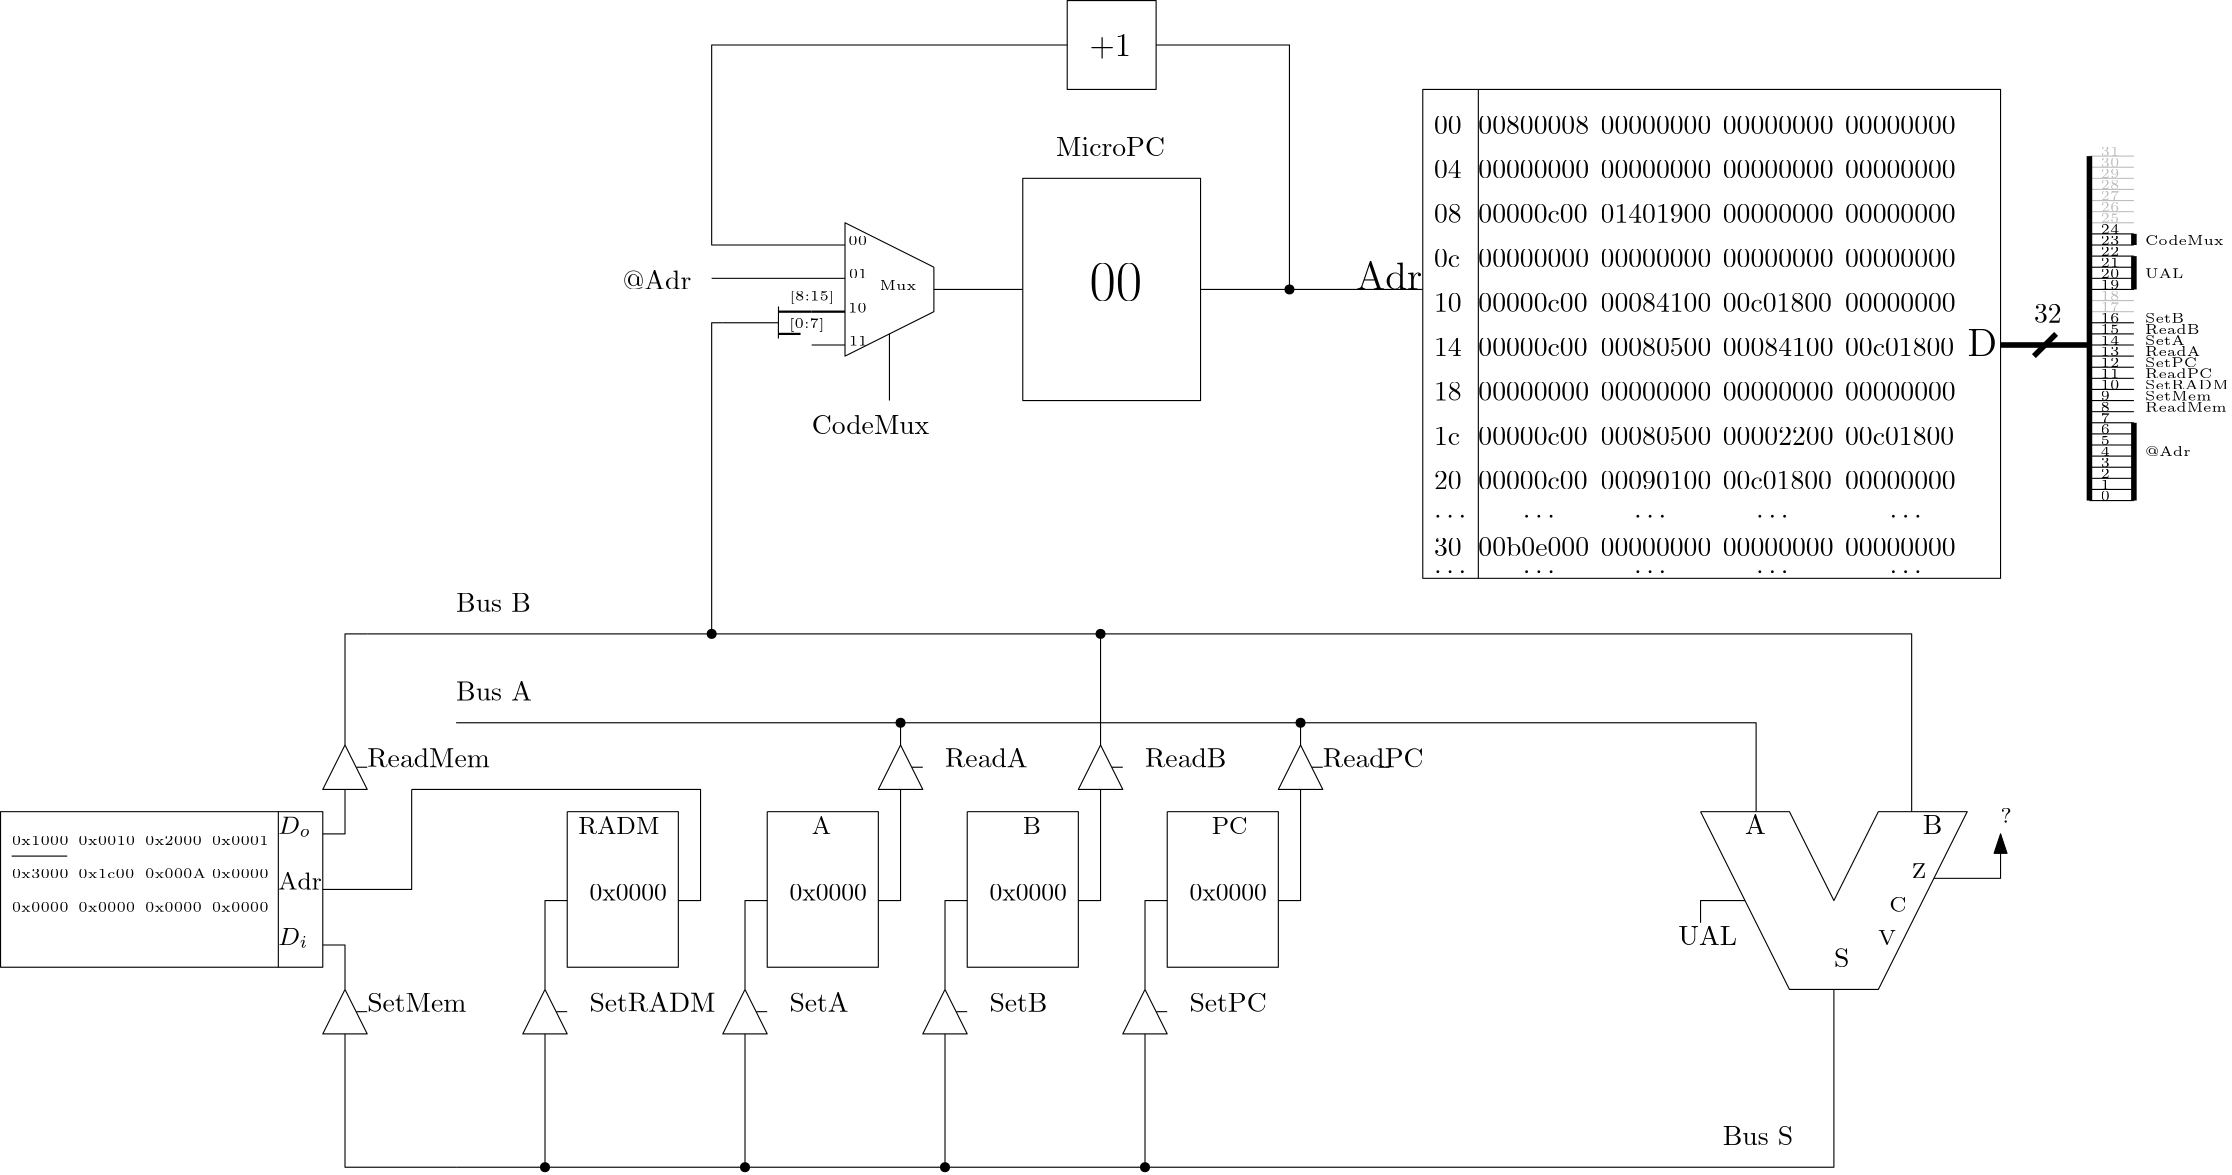 <?xml version="1.0"?>
<!DOCTYPE ipe SYSTEM "ipe.dtd">
<ipe version="70107" creator="Ipe 7.1.8">
<info created="D:20150822125759" modified="D:20150824205725"/>
<ipestyle name="basic">
<symbol name="arrow/arc(spx)">
<path stroke="sym-stroke" fill="sym-stroke" pen="sym-pen">
0 0 m
-1 0.333 l
-1 -0.333 l
h
</path>
</symbol>
<symbol name="arrow/farc(spx)">
<path stroke="sym-stroke" fill="white" pen="sym-pen">
0 0 m
-1 0.333 l
-1 -0.333 l
h
</path>
</symbol>
<symbol name="arrow/ptarc(spx)">
<path stroke="sym-stroke" fill="sym-stroke" pen="sym-pen">
0 0 m
-1 0.333 l
-0.8 0 l
-1 -0.333 l
h
</path>
</symbol>
<symbol name="arrow/fptarc(spx)">
<path stroke="sym-stroke" fill="white" pen="sym-pen">
0 0 m
-1 0.333 l
-0.8 0 l
-1 -0.333 l
h
</path>
</symbol>
<symbol name="mark/circle(sx)" transformations="translations">
<path fill="sym-stroke">
0.6 0 0 0.6 0 0 e
0.4 0 0 0.4 0 0 e
</path>
</symbol>
<symbol name="mark/disk(sx)" transformations="translations">
<path fill="sym-stroke">
0.6 0 0 0.6 0 0 e
</path>
</symbol>
<symbol name="mark/fdisk(sfx)" transformations="translations">
<group>
<path fill="sym-fill">
0.5 0 0 0.5 0 0 e
</path>
<path fill="sym-stroke" fillrule="eofill">
0.6 0 0 0.6 0 0 e
0.4 0 0 0.4 0 0 e
</path>
</group>
</symbol>
<symbol name="mark/box(sx)" transformations="translations">
<path fill="sym-stroke" fillrule="eofill">
-0.6 -0.6 m
0.6 -0.6 l
0.6 0.6 l
-0.6 0.6 l
h
-0.4 -0.4 m
0.4 -0.4 l
0.4 0.4 l
-0.4 0.4 l
h
</path>
</symbol>
<symbol name="mark/square(sx)" transformations="translations">
<path fill="sym-stroke">
-0.6 -0.6 m
0.6 -0.6 l
0.6 0.6 l
-0.6 0.6 l
h
</path>
</symbol>
<symbol name="mark/fsquare(sfx)" transformations="translations">
<group>
<path fill="sym-fill">
-0.5 -0.5 m
0.5 -0.5 l
0.5 0.5 l
-0.5 0.5 l
h
</path>
<path fill="sym-stroke" fillrule="eofill">
-0.6 -0.6 m
0.6 -0.6 l
0.6 0.6 l
-0.6 0.6 l
h
-0.4 -0.4 m
0.4 -0.4 l
0.4 0.4 l
-0.4 0.4 l
h
</path>
</group>
</symbol>
<symbol name="mark/cross(sx)" transformations="translations">
<group>
<path fill="sym-stroke">
-0.43 -0.57 m
0.57 0.43 l
0.43 0.57 l
-0.57 -0.43 l
h
</path>
<path fill="sym-stroke">
-0.43 0.57 m
0.57 -0.43 l
0.43 -0.57 l
-0.57 0.43 l
h
</path>
</group>
</symbol>
<symbol name="arrow/fnormal(spx)">
<path stroke="sym-stroke" fill="white" pen="sym-pen">
0 0 m
-1 0.333 l
-1 -0.333 l
h
</path>
</symbol>
<symbol name="arrow/pointed(spx)">
<path stroke="sym-stroke" fill="sym-stroke" pen="sym-pen">
0 0 m
-1 0.333 l
-0.8 0 l
-1 -0.333 l
h
</path>
</symbol>
<symbol name="arrow/fpointed(spx)">
<path stroke="sym-stroke" fill="white" pen="sym-pen">
0 0 m
-1 0.333 l
-0.8 0 l
-1 -0.333 l
h
</path>
</symbol>
<symbol name="arrow/linear(spx)">
<path stroke="sym-stroke" pen="sym-pen">
-1 0.333 m
0 0 l
-1 -0.333 l
</path>
</symbol>
<symbol name="arrow/fdouble(spx)">
<path stroke="sym-stroke" fill="white" pen="sym-pen">
0 0 m
-1 0.333 l
-1 -0.333 l
h
-1 0 m
-2 0.333 l
-2 -0.333 l
h
</path>
</symbol>
<symbol name="arrow/double(spx)">
<path stroke="sym-stroke" fill="sym-stroke" pen="sym-pen">
0 0 m
-1 0.333 l
-1 -0.333 l
h
-1 0 m
-2 0.333 l
-2 -0.333 l
h
</path>
</symbol>
<pen name="heavier" value="0.8"/>
<pen name="fat" value="1.2"/>
<pen name="ultrafat" value="2"/>
<symbolsize name="large" value="5"/>
<symbolsize name="small" value="2"/>
<symbolsize name="tiny" value="1.1"/>
<arrowsize name="large" value="10"/>
<arrowsize name="small" value="5"/>
<arrowsize name="tiny" value="3"/>
<color name="red" value="1 0 0"/>
<color name="green" value="0 1 0"/>
<color name="blue" value="0 0 1"/>
<color name="yellow" value="1 1 0"/>
<color name="orange" value="1 0.647 0"/>
<color name="gold" value="1 0.843 0"/>
<color name="purple" value="0.627 0.125 0.941"/>
<color name="gray" value="0.745"/>
<color name="brown" value="0.647 0.165 0.165"/>
<color name="navy" value="0 0 0.502"/>
<color name="pink" value="1 0.753 0.796"/>
<color name="seagreen" value="0.18 0.545 0.341"/>
<color name="turquoise" value="0.251 0.878 0.816"/>
<color name="violet" value="0.933 0.51 0.933"/>
<color name="darkblue" value="0 0 0.545"/>
<color name="darkcyan" value="0 0.545 0.545"/>
<color name="darkgray" value="0.663"/>
<color name="darkgreen" value="0 0.392 0"/>
<color name="darkmagenta" value="0.545 0 0.545"/>
<color name="darkorange" value="1 0.549 0"/>
<color name="darkred" value="0.545 0 0"/>
<color name="lightblue" value="0.678 0.847 0.902"/>
<color name="lightcyan" value="0.878 1 1"/>
<color name="lightgray" value="0.827"/>
<color name="lightgreen" value="0.565 0.933 0.565"/>
<color name="lightyellow" value="1 1 0.878"/>
<dashstyle name="dashed" value="[4] 0"/>
<dashstyle name="dotted" value="[1 3] 0"/>
<dashstyle name="dash dotted" value="[4 2 1 2] 0"/>
<dashstyle name="dash dot dotted" value="[4 2 1 2 1 2] 0"/>
<textsize name="large" value="\large"/>
<textsize name="small" value="\small"/>
<textsize name="tiny" value="\tiny"/>
<textsize name="Large" value="\Large"/>
<textsize name="LARGE" value="\LARGE"/>
<textsize name="huge" value="\huge"/>
<textsize name="Huge" value="\Huge"/>
<textsize name="footnote" value="\footnotesize"/>
<textstyle name="center" begin="\begin{center}" end="\end{center}"/>
<textstyle name="itemize" begin="\begin{itemize}" end="\end{itemize}"/>
<textstyle name="item" begin="\begin{itemize}\item{}" end="\end{itemize}"/>
<gridsize name="4 pts" value="4"/>
<gridsize name="8 pts (~3 mm)" value="8"/>
<gridsize name="16 pts (~6 mm)" value="16"/>
<gridsize name="32 pts (~12 mm)" value="32"/>
<gridsize name="10 pts (~3.5 mm)" value="10"/>
<gridsize name="20 pts (~7 mm)" value="20"/>
<gridsize name="14 pts (~5 mm)" value="14"/>
<gridsize name="28 pts (~10 mm)" value="28"/>
<gridsize name="56 pts (~20 mm)" value="56"/>
<anglesize name="90 deg" value="90"/>
<anglesize name="60 deg" value="60"/>
<anglesize name="45 deg" value="45"/>
<anglesize name="30 deg" value="30"/>
<anglesize name="22.5 deg" value="22.5"/>
<tiling name="falling" angle="-60" step="4" width="1"/>
<tiling name="rising" angle="30" step="4" width="1"/>
</ipestyle>
<ipestyle name="bigpaper">
<layout paper="10000 6000" origin="0 0" frame="10000 6000"/>
<titlestyle pos="10 10" size="LARGE" color="title"  valign="baseline"/>
</ipestyle>
<page>
<layer name="alpha"/>
<view layers="alpha" active="alpha"/>
<path layer="alpha" matrix="1 0 0 1 196 0" stroke="black">
416 704 m
448 704 l
464 672 l
480 704 l
512 704 l
480 640 l
448 640 l
416 704 l
</path>
<path matrix="1 0 0 1 84 0" stroke="black">
336 704 m
376 704 l
376 648 l
336 648 l
336 704 l
</path>
<path matrix="1 0 0 1 12 0" stroke="black">
336 704 m
376 704 l
376 648 l
336 648 l
336 704 l
</path>
<path matrix="1 0 0 1 -60 0" stroke="black">
336 704 m
376 704 l
376 648 l
336 648 l
336 704 l
</path>
<path matrix="1 0 0 1 -132 0" stroke="black">
336 704 m
376 704 l
376 648 l
336 648 l
336 704 l
</path>
<path matrix="1 0 0 1 84 0" stroke="black">
312 728 m
304 712 l
320 712 l
312 728 l
</path>
<path matrix="1 0 0 1 84 0" stroke="black">
320 720 m
316.101 719.993 l
</path>
<path matrix="1 0 0 1 156 0" stroke="black">
312 728 m
304 712 l
320 712 l
312 728 l
</path>
<path matrix="1 0 0 1 156 0" stroke="black">
320 720 m
316.101 719.993 l
</path>
<path matrix="1 0 0 1 12 0" stroke="black">
312 728 m
304 712 l
320 712 l
312 728 l
</path>
<path matrix="1 0 0 1 12 0" stroke="black">
320 720 m
316.101 719.993 l
</path>
<path matrix="1 0 0 1 -116 -88" stroke="black">
312 728 m
304 712 l
320 712 l
312 728 l
</path>
<path matrix="1 0 0 1 -116 -88" stroke="black">
320 720 m
316.101 719.993 l
</path>
<path matrix="1 0 0 1 -44 -88" stroke="black">
312 728 m
304 712 l
320 712 l
312 728 l
</path>
<path matrix="1 0 0 1 -44 -88" stroke="black">
320 720 m
316.101 719.993 l
</path>
<path matrix="1 0 0 1 28 -88" stroke="black">
312 728 m
304 712 l
320 712 l
312 728 l
</path>
<path matrix="1 0 0 1 28 -88" stroke="black">
320 720 m
316.101 719.993 l
</path>
<path matrix="1 0 0 1 100 -88" stroke="black">
312 728 m
304 712 l
320 712 l
312 728 l
</path>
<path matrix="1 0 0 1 100 -88" stroke="black">
320 720 m
316.101 719.993 l
</path>
<path stroke="black">
116 704 m
116 648 l
0 648 l
0 704 l
h
</path>
<path matrix="1 0 0 1 84 0" stroke="black">
384 728 m
384 736 l
</path>
<path matrix="1 0 0 1 84 0" stroke="black">
240 728 m
240 736 l
</path>
<path matrix="1 0 0 1 84 0" stroke="black">
312 728 m
312 768 l
</path>
<path stroke="black">
132 768 m
688 768 l
688 704 l
</path>
<path stroke="black">
632 704 m
632 736 l
164 736 l
</path>
<use matrix="1 0 0 1 84 0" name="mark/disk(sx)" pos="240 736" size="normal" stroke="black"/>
<use matrix="1 0 0 1 84 0" name="mark/disk(sx)" pos="384 736" size="normal" stroke="black"/>
<use matrix="1 0 0 1 84 0" name="mark/disk(sx)" pos="312 768" size="normal" stroke="black"/>
<path stroke="black">
660 640 m
660 576 l
164 576 l
</path>
<path matrix="1 0 0 1 84 0" stroke="black">
184 624 m
184 576 l
</path>
<path matrix="1 0 0 1 84 0" stroke="black">
256 624 m
256 576 l
</path>
<path matrix="1 0 0 1 84 0" stroke="black">
328 624 m
328 576 l
</path>
<path matrix="1 0 0 1 84 0" stroke="black">
328 640 m
328 672 l
336 672 l
</path>
<path matrix="1 0 0 1 84 0" stroke="black">
376 672 m
384 672 l
384 712 l
</path>
<path matrix="1 0 0 1 84 0" stroke="black">
304 672 m
312 672 l
312 712 l
</path>
<path matrix="1 0 0 1 84 0" stroke="black">
232 672 m
240 672 l
240 712 l
</path>
<path matrix="1 0 0 1 36 0" stroke="black">
208 672 m
216 672 l
216 712 l
112 712 l
</path>
<path matrix="1 0 0 1 84 0" stroke="black">
112 640 m
112 672 l
120 672 l
</path>
<path matrix="1 0 0 1 84 0" stroke="black">
112 624 m
112 576 l
</path>
<path matrix="1 0 0 1 -188 -88" stroke="black">
312 728 m
304 712 l
320 712 l
312 728 l
</path>
<path matrix="1 0 0 1 -188 -88" stroke="black">
320 720 m
316.101 719.993 l
</path>
<path matrix="1 0 0 1 -188 0" stroke="black">
312 728 m
304 712 l
320 712 l
312 728 l
</path>
<path matrix="1 0 0 1 -188 0" stroke="black">
320 720 m
316.101 719.993 l
</path>
<path matrix="1 0 0 1 52 0" stroke="black">
72 640 m
72 656 l
64 656 l
</path>
<path matrix="1 0 0 1 52 0" stroke="black">
64 696 m
72 696 l
72 712 l
</path>
<path matrix="1 0 0 1 52 0" stroke="black">
72 728 m
72 768 l
80 768 l
</path>
<use matrix="1 0 0 1 84 0" name="mark/disk(sx)" pos="256 576" size="normal" stroke="black"/>
<use matrix="1 0 0 1 84 0" name="mark/disk(sx)" pos="328 576" size="normal" stroke="black"/>
<use matrix="1 0 0 1 84 0" name="mark/disk(sx)" pos="184 576" size="normal" stroke="black"/>
<use matrix="1 0 0 1 84 0" name="mark/disk(sx)" pos="112 576" size="normal" stroke="black"/>
<path matrix="1 0 0 1 36 0" stroke="black">
128 576 m
88 576 l
88 624 l
</path>
<text matrix="1 0 0 1 52 0" transformations="translations" pos="80 632" stroke="black" type="label" width="35.7" height="6.808" depth="0" valign="baseline">SetMem</text>
<text matrix="1 0 0 1 84 0" transformations="translations" pos="128 632" stroke="black" type="label" width="45.385" height="6.808" depth="0" valign="baseline">SetRADM</text>
<text matrix="1 0 0 1 84 0" transformations="translations" pos="200 632" stroke="black" type="label" width="21.309" height="6.808" depth="0" valign="baseline">SetA</text>
<text matrix="1 0 0 1 84 0" transformations="translations" pos="272 632" stroke="black" type="label" width="20.894" height="6.808" depth="0" valign="baseline">SetB</text>
<text matrix="1 0 0 1 84 0" transformations="translations" pos="344 632" stroke="black" type="label" width="27.812" height="6.808" depth="0" valign="baseline">SetPC</text>
<text matrix="1 0 0 1 84 0" transformations="translations" pos="256 720" stroke="black" type="label" width="29.75" height="6.918" depth="0" valign="baseline">ReadA</text>
<text matrix="1 0 0 1 84 0" transformations="translations" pos="328 720" stroke="black" type="label" width="29.334" height="6.918" depth="0" valign="baseline">ReadB</text>
<text matrix="1 0 0 1 84 0" transformations="translations" pos="392 720" stroke="black" type="label" width="36.253" height="6.918" depth="0" valign="baseline">ReadPC</text>
<text matrix="1 0 0 1 196 0" transformations="translations" pos="432 696" stroke="black" type="label" width="7.472" height="6.808" depth="0" valign="baseline">A</text>
<text matrix="1 0 0 1 196 0" transformations="translations" pos="496 696" stroke="black" type="label" width="7.057" height="6.808" depth="0" valign="baseline">B</text>
<text matrix="1 0 0 1 196 0" transformations="translations" pos="464 648" stroke="black" type="label" width="5.535" height="6.808" depth="0" valign="baseline">S</text>
<text matrix="1 0 0 1 76 -16" transformations="translations" pos="528 672" stroke="black" type="label" width="21.171" height="6.808" depth="0" valign="baseline">UAL</text>
<path matrix="1 0 0 1 196 0" stroke="black">
432 672 m
416 672 l
416 664 l
</path>
<text matrix="1 0 0 1 36 0" transformations="translations" pos="64 696" stroke="black" type="label" width="11.758" height="6.133" depth="0.99" valign="baseline" size="small">$D_o$</text>
<text matrix="1 0 0 1 36 0" transformations="translations" pos="64 656" stroke="black" type="label" width="10.761" height="6.133" depth="0.99" valign="baseline" size="small">$D_i$</text>
<text matrix="1 0 0 1 36 -4" transformations="translations" pos="64 680" stroke="black" type="label" width="15.634" height="6.227" depth="0" valign="baseline" size="small">Adr</text>
<path matrix="1 0 0 1 36 0" stroke="black">
112 712 m
112 676 l
80 676 l
</path>
<text matrix="1 0 0 1 52 0" transformations="translations" pos="112 776" stroke="black" type="label" width="26.899" height="6.808" depth="0" valign="baseline">Bus B</text>
<text matrix="1 0 0 1 36 0" transformations="translations" pos="128 744" stroke="black" type="label" width="27.314" height="6.808" depth="0" valign="baseline">Bus A</text>
<text matrix="1 0 0 1 148 0" transformations="translations" pos="472 584" stroke="black" type="label" width="25.377" height="6.808" depth="0" valign="baseline">Bus S</text>
<text matrix="1 0 0 1 32 0" transformations="translations" pos="176 696" stroke="black" type="label" width="29.178" height="6.127" depth="0" valign="baseline" size="small">RADM</text>
<text matrix="1 0 0 1 36 0" transformations="translations" pos="256 696" stroke="black" type="label" width="6.91" height="6.127" depth="0" valign="baseline" size="small">A</text>
<text matrix="1 0 0 1 36 0" transformations="translations" pos="332 696" stroke="black" type="label" width="6.527" height="6.127" depth="0" valign="baseline" size="small">B</text>
<text matrix="1 0 0 1 36 0" transformations="translations" pos="400 696" stroke="black" type="label" width="12.926" height="6.127" depth="0" valign="baseline" size="small">PC</text>
<path matrix="1 0 0 1 36 0" stroke="black">
232 640 m
232 672 l
240 672 l
</path>
<path matrix="1 0 0 1 36 0" stroke="black">
304 640 m
304 672 l
312 672 l
</path>
<text matrix="1 0 0 1 32 -4" transformations="translations" pos="180 676" stroke="black" type="label" width="27.902" height="5.778" depth="0" valign="baseline" size="small">0x0000</text>
<text matrix="1 0 0 1 104 -4" transformations="translations" pos="180 676" stroke="black" type="label" width="27.902" height="5.778" depth="0" valign="baseline" size="small">0x0000</text>
<text matrix="1 0 0 1 176 -4" transformations="translations" pos="180 676" stroke="black" type="label" width="27.902" height="5.778" depth="0" valign="baseline" size="small">0x0000</text>
<text matrix="1 0 0 1 248 -4" transformations="translations" pos="180 676" stroke="black" type="label" width="27.902" height="5.778" depth="0" valign="baseline" size="small">0x0000</text>
<text matrix="1 0 0 1 52 88" transformations="translations" pos="80 632" stroke="black" type="label" width="44.14" height="6.918" depth="0" valign="baseline">ReadMem</text>
<text matrix="1 0 0 1 -16 -4" transformations="translations" pos="20 696" stroke="black" type="label" width="20.514" height="3.21" depth="0" valign="baseline" size="tiny">0x1000</text>
<text matrix="1 0 0 1 56 -4" transformations="translations" pos="20 696" stroke="black" type="label" width="20.514" height="3.21" depth="0" valign="baseline" size="tiny">0x0001</text>
<text matrix="1 0 0 1 32 -16" transformations="translations" pos="20 696" stroke="black" type="label" width="22.008" height="3.386" depth="0" valign="baseline" size="tiny">0x000A</text>
<path matrix="1 0 0 1 4 0" stroke="black">
96 704 m
96 648 l
</path>
<text matrix="1 0 0 1 56 -16" transformations="translations" pos="20 696" stroke="black" type="label" width="20.514" height="3.21" depth="0" valign="baseline" size="tiny">0x0000</text>
<text matrix="1 0 0 1 -16 -28" transformations="translations" pos="20 696" stroke="black" type="label" width="20.514" height="3.21" depth="0" valign="baseline" size="tiny">0x0000</text>
<text matrix="1 0 0 1 8 -28" transformations="translations" pos="20 696" stroke="black" type="label" width="20.514" height="3.21" depth="0" valign="baseline" size="tiny">0x0000</text>
<text matrix="1 0 0 1 32 -28" transformations="translations" pos="20 696" stroke="black" type="label" width="20.514" height="3.21" depth="0" valign="baseline" size="tiny">0x0000</text>
<text matrix="1 0 0 1 56 -28" transformations="translations" pos="20 696" stroke="black" type="label" width="20.514" height="3.21" depth="0" valign="baseline" size="tiny">0x0000</text>
<path stroke="black">
4 688 m
24 688 l
</path>
<path matrix="1 0 0 1 180 0" stroke="black">
320 720 m
316.101 719.993 l
</path>
<text matrix="1 0 0 1 32 -4" transformations="translations" pos="20 696" stroke="black" type="label" width="20.514" height="3.21" depth="0" valign="baseline" size="tiny">0x2000</text>
<text matrix="1 0 0 1 8 -4" transformations="translations" pos="20 696" stroke="black" type="label" width="20.514" height="3.21" depth="0" valign="baseline" size="tiny">0x0010</text>
<text matrix="1 0 0 1 8 -16" transformations="translations" pos="20 696" stroke="black" type="label" width="20.168" height="3.21" depth="0" valign="baseline" size="tiny">0x1c00</text>
<text matrix="1 0 0 1 -16 -16" transformations="translations" pos="20 696" stroke="black" type="label" width="20.514" height="3.21" depth="0" valign="baseline" size="tiny">0x3000</text>
<path matrix="1 0 0 1 176 292" stroke="black">
192 640 m
192 560 l
256 560 l
256 640 l
h
</path>
<text matrix="1 0 0 1 188 284" transformations="translations" pos="192 656" stroke="black" type="label" width="39.186" height="6.808" depth="0" valign="baseline">MicroPC</text>
<path matrix="1 0 0 1 176 292" stroke="black">
256 600 m
336 600 l
</path>
<path matrix="1 0 0 1 176 292" stroke="black">
288 600 m
288 688 l
240 688 l
</path>
<path matrix="1 0 0 1 192 292" stroke="black">
192 704 m
192 672 l
224 672 l
224 704 l
h
</path>
<text matrix="1 0 0 1 196 288" transformations="translations" pos="196 688" stroke="black" type="label" width="14.958" height="7.708" depth="0.91" valign="baseline" size="large">+1</text>
<path matrix="1 0 0 1 176 292" stroke="black">
208 688 m
80 688 l
80 616 l
128 616 l
</path>
<path matrix="1 0 0 1 176 292" stroke="black">
192 600 m
160 600 l
</path>
<path matrix="1 0 0 1 208 240" stroke="black" pen="heavier">
96 644 m
84 644 l
</path>
<path matrix="1 0 0 1 176 292" stroke="black">
160 608 m
160 592 l
128 576 l
128 624 l
160 608 l
</path>
<text matrix="1 0 0 1 180.455 295.818" transformations="translations" pos="136 596" stroke="black" type="label" width="13.221" height="3.386" depth="0" valign="baseline" size="tiny">Mux</text>
<path matrix="1 0 0 1 176 292" stroke="black">
144 584 m
144 560 l
</path>
<text matrix="1 0 0 1 160 292" transformations="translations" pos="132 548" stroke="black" type="label" width="42.341" height="6.918" depth="0" valign="baseline">CodeMux</text>
<text matrix="1 0 0 1 184 292" transformations="translations" pos="208 596" stroke="black" type="label" width="18.952" height="13.319" depth="0" valign="baseline" size="huge">00</text>
<path matrix="1 0 0 1 176 292" stroke="black">
336 672 m
336 496 l
544 496 l
544 672 l
h
</path>
<text matrix="1 0 0 1 180 296" transformations="translations" pos="352 652" stroke="black" type="label" width="39.851" height="6.42" depth="0" valign="baseline">00800008</text>
<text matrix="1 0 0 1 224 296" transformations="translations" pos="352 652" stroke="black" type="label" width="39.851" height="6.42" depth="0" valign="baseline">00000000</text>
<text matrix="1 0 0 1 268 296" transformations="translations" pos="352 652" stroke="black" type="label" width="39.851" height="6.42" depth="0" valign="baseline">00000000</text>
<text matrix="1 0 0 1 312 296" transformations="translations" pos="352 652" stroke="black" type="label" width="39.851" height="6.42" depth="0" valign="baseline">00000000</text>
<path matrix="1 0 0 1 156 292" stroke="black">
376 672 m
376 496 l
</path>
<text matrix="1 0 0 1 168 284" transformations="translations" pos="320 608" stroke="black" type="label" width="23.797" height="9.963" depth="0" valign="baseline" size="Large">Adr</text>
<text matrix="1 0 0 1 176 292" transformations="translations" pos="532 576" stroke="black" type="label" width="10.728" height="9.803" depth="0" valign="baseline" size="Large">D</text>
<text matrix="1 0 0 1 308 352" transformations="translations" pos="208 596" stroke="black" type="label" width="9.963" height="6.42" depth="0" valign="baseline">00</text>
<text matrix="1 0 0 1 308 336" transformations="translations" pos="208 596" stroke="black" type="label" width="9.963" height="6.42" depth="0" valign="baseline">04</text>
<text matrix="1 0 0 1 308 320" transformations="translations" pos="208 596" stroke="black" type="label" width="9.963" height="6.42" depth="0" valign="baseline">08</text>
<text matrix="1 0 0 1 308 304" transformations="translations" pos="208 596" stroke="black" type="label" width="9.409" height="6.42" depth="0" valign="baseline">0c</text>
<text matrix="1 0 0 1 308 288" transformations="translations" pos="208 596" stroke="black" type="label" width="9.963" height="6.42" depth="0" valign="baseline">10</text>
<text matrix="1 0 0 1 308 272" transformations="translations" pos="208 596" stroke="black" type="label" width="9.963" height="6.42" depth="0" valign="baseline">14</text>
<text matrix="1 0 0 1 308 256" transformations="translations" pos="208 596" stroke="black" type="label" width="9.963" height="6.42" depth="0" valign="baseline">18</text>
<text matrix="1 0 0 1 308 240" transformations="translations" pos="208 596" stroke="black" type="label" width="9.409" height="6.42" depth="0" valign="baseline">1c</text>
<text matrix="1 0 0 1 308 224" transformations="translations" pos="208 596" stroke="black" type="label" width="9.963" height="6.42" depth="0" valign="baseline">20</text>
<text matrix="1 0 0 1 180 280" transformations="translations" pos="352 652" stroke="black" type="label" width="39.851" height="6.42" depth="0" valign="baseline">00000000</text>
<text matrix="1 0 0 1 224 280" transformations="translations" pos="352 652" stroke="black" type="label" width="39.851" height="6.42" depth="0" valign="baseline">00000000</text>
<text matrix="1 0 0 1 268 280" transformations="translations" pos="352 652" stroke="black" type="label" width="39.851" height="6.42" depth="0" valign="baseline">00000000</text>
<text matrix="1 0 0 1 312 280" transformations="translations" pos="352 652" stroke="black" type="label" width="39.851" height="6.42" depth="0" valign="baseline">00000000</text>
<text matrix="1 0 0 1 180 264" transformations="translations" pos="352 652" stroke="black" type="label" width="39.297" height="6.42" depth="0" valign="baseline">00000c00</text>
<text matrix="1 0 0 1 224 264" transformations="translations" pos="352 652" stroke="black" type="label" width="39.851" height="6.42" depth="0" valign="baseline">01401900</text>
<text matrix="1 0 0 1 268 264" transformations="translations" pos="352 652" stroke="black" type="label" width="39.851" height="6.42" depth="0" valign="baseline">00000000</text>
<text matrix="1 0 0 1 312 264" transformations="translations" pos="352 652" stroke="black" type="label" width="39.851" height="6.42" depth="0" valign="baseline">00000000</text>
<text matrix="1 0 0 1 180 248" transformations="translations" pos="352 652" stroke="black" type="label" width="39.851" height="6.42" depth="0" valign="baseline">00000000</text>
<text matrix="1 0 0 1 224 248" transformations="translations" pos="352 652" stroke="black" type="label" width="39.851" height="6.42" depth="0" valign="baseline">00000000</text>
<text matrix="1 0 0 1 268 248" transformations="translations" pos="352 652" stroke="black" type="label" width="39.851" height="6.42" depth="0" valign="baseline">00000000</text>
<text matrix="1 0 0 1 312 248" transformations="translations" pos="352 652" stroke="black" type="label" width="39.851" height="6.42" depth="0" valign="baseline">00000000</text>
<text matrix="1 0 0 1 180 232" transformations="translations" pos="352 652" stroke="black" type="label" width="39.297" height="6.42" depth="0" valign="baseline">00000c00</text>
<text matrix="1 0 0 1 224 232" transformations="translations" pos="352 652" stroke="black" type="label" width="39.851" height="6.42" depth="0" valign="baseline">00084100</text>
<text matrix="1 0 0 1 268 232" transformations="translations" pos="352 652" stroke="black" type="label" width="39.297" height="6.42" depth="0" valign="baseline">00c01800</text>
<text matrix="1 0 0 1 312 232" transformations="translations" pos="352 652" stroke="black" type="label" width="39.851" height="6.42" depth="0" valign="baseline">00000000</text>
<text matrix="1 0 0 1 180 216" transformations="translations" pos="352 652" stroke="black" type="label" width="39.297" height="6.42" depth="0" valign="baseline">00000c00</text>
<text matrix="1 0 0 1 224 216" transformations="translations" pos="352 652" stroke="black" type="label" width="39.851" height="6.42" depth="0" valign="baseline">00080500</text>
<text matrix="1 0 0 1 268 216" transformations="translations" pos="352 652" stroke="black" type="label" width="39.851" height="6.42" depth="0" valign="baseline">00084100</text>
<text matrix="1 0 0 1 312 216" transformations="translations" pos="352 652" stroke="black" type="label" width="39.297" height="6.42" depth="0" valign="baseline">00c01800</text>
<text matrix="1 0 0 1 180 200" transformations="translations" pos="352 652" stroke="black" type="label" width="39.851" height="6.42" depth="0" valign="baseline">00000000</text>
<text matrix="1 0 0 1 224 200" transformations="translations" pos="352 652" stroke="black" type="label" width="39.851" height="6.42" depth="0" valign="baseline">00000000</text>
<text matrix="1 0 0 1 268 200" transformations="translations" pos="352 652" stroke="black" type="label" width="39.851" height="6.42" depth="0" valign="baseline">00000000</text>
<text matrix="1 0 0 1 312 200" transformations="translations" pos="352 652" stroke="black" type="label" width="39.851" height="6.42" depth="0" valign="baseline">00000000</text>
<text matrix="1 0 0 1 268 184" transformations="translations" pos="352 652" stroke="black" type="label" width="39.851" height="6.42" depth="0" valign="baseline">00002200</text>
<text matrix="1 0 0 1 312 168" transformations="translations" pos="352 652" stroke="black" type="label" width="39.851" height="6.42" depth="0" valign="baseline">00000000</text>
<text matrix="1 0 0 1 176 292" transformations="translations" pos="340 516" stroke="black" type="label" width="11.623" height="4.428" depth="0" valign="baseline">$\cdots$</text>
<text matrix="1 0 0 1 208 292" transformations="translations" pos="340 516" stroke="black" type="label" width="11.623" height="4.428" depth="0" valign="baseline">$\cdots$</text>
<text matrix="1 0 0 1 248 292" transformations="translations" pos="340 516" stroke="black" type="label" width="11.623" height="4.428" depth="0" valign="baseline">$\cdots$</text>
<text matrix="1 0 0 1 292 292" transformations="translations" pos="340 516" stroke="black" type="label" width="11.623" height="4.428" depth="0" valign="baseline">$\cdots$</text>
<text matrix="1 0 0 1 340 292" transformations="translations" pos="340 516" stroke="black" type="label" width="11.623" height="4.428" depth="0" valign="baseline">$\cdots$</text>
<use matrix="1 0 0 1 176 292" name="mark/disk(sx)" pos="288 600" size="normal" stroke="black"/>
<path matrix="1 0 0 1 240 224" stroke="gray">
512 716 m
528 716 l
</path>
<path matrix="1 0 0 1 240 220" stroke="gray">
512 716 m
528 716 l
</path>
<path matrix="1 0 0 1 240 216" stroke="gray">
512 716 m
528 716 l
</path>
<path matrix="1 0 0 1 240 212" stroke="gray">
512 716 m
528 716 l
</path>
<path matrix="1 0 0 1 240 208" stroke="gray">
512 716 m
528 716 l
</path>
<path matrix="1 0 0 1 240 204" stroke="gray">
512 716 m
528 716 l
</path>
<path matrix="1 0 0 1 240 200" stroke="gray">
512 716 m
528 716 l
</path>
<path matrix="1 0 0 1 240 196" stroke="black">
512 716 m
528 716 l
</path>
<path matrix="1 0 0 1 240 192" stroke="black">
512 716 m
528 716 l
</path>
<path matrix="1 0 0 1 240 188" stroke="black">
512 716 m
528 716 l
</path>
<path matrix="1 0 0 1 240 184" stroke="black">
512 716 m
528 716 l
</path>
<path matrix="1 0 0 1 240 180" stroke="black">
512 716 m
528 716 l
</path>
<path matrix="1 0 0 1 240 176" stroke="black">
512 716 m
528 716 l
</path>
<path matrix="1 0 0 1 240 172" stroke="gray">
512 716 m
528 716 l
</path>
<path matrix="1 0 0 1 240 168" stroke="gray">
512 716 m
528 716 l
</path>
<path matrix="1 0 0 1 240 164" stroke="black">
512 716 m
528 716 l
</path>
<path matrix="1 0 0 1 240 160" stroke="black">
512 716 m
528 716 l
</path>
<path matrix="1 0 0 1 240 156" stroke="black">
512 716 m
528 716 l
</path>
<path matrix="1 0 0 1 240 152" stroke="black">
512 716 m
528 716 l
</path>
<path matrix="1 0 0 1 240 148" stroke="black">
512 716 m
528 716 l
</path>
<path matrix="1 0 0 1 240 144" stroke="black">
512 716 m
528 716 l
</path>
<path matrix="1 0 0 1 240 140" stroke="black">
512 716 m
528 716 l
</path>
<path matrix="1 0 0 1 240 136" stroke="black">
512 716 m
528 716 l
</path>
<path matrix="1 0 0 1 240 132" stroke="black">
512 716 m
528 716 l
</path>
<path matrix="1 0 0 1 240 128" stroke="black">
512 716 m
528 716 l
</path>
<path matrix="1 0 0 1 240 124" stroke="black">
512 716 m
528 716 l
</path>
<path matrix="1 0 0 1 240 120" stroke="black">
512 716 m
528 716 l
</path>
<path matrix="1 0 0 1 240 116" stroke="black">
512 716 m
528 716 l
</path>
<path matrix="1 0 0 1 240 112" stroke="black">
512 716 m
528 716 l
</path>
<path matrix="1 0 0 1 240 108" stroke="black">
512 716 m
528 716 l
</path>
<path matrix="1 0 0 1 240 104" stroke="black">
512 716 m
528 716 l
</path>
<path matrix="1 0 0 1 240 100" stroke="black">
512 716 m
528 716 l
</path>
<path matrix="1 0 0 1 240 240" stroke="black" pen="ultrafat">
480 632 m
512 632 l
</path>
<path matrix="1 0 0 1 240 240" stroke="black" pen="ultrafat">
512 700 m
512 576 l
</path>
<path matrix="1 0 0 1 240 240" stroke="black" pen="ultrafat">
500 636 m
492 628 l
</path>
<text matrix="1 0 0 1 240 240" transformations="translations" pos="492 640" stroke="black" type="label" width="9.963" height="6.42" depth="0" valign="baseline">$32$</text>
<text matrix="1 0 0 1 240 240" transformations="translations" pos="516 576" stroke="black" type="label" width="3.39" height="3.21" depth="0" valign="baseline" size="tiny">0</text>
<text matrix="1 0 0 1 240 244" transformations="translations" pos="516 576" stroke="black" type="label" width="3.39" height="3.21" depth="0" valign="baseline" size="tiny">1</text>
<text matrix="1 0 0 1 240 248" transformations="translations" pos="516 576" stroke="black" type="label" width="3.39" height="3.21" depth="0" valign="baseline" size="tiny">2</text>
<text matrix="1 0 0 1 240 252" transformations="translations" pos="516 576" stroke="black" type="label" width="3.39" height="3.21" depth="0" valign="baseline" size="tiny">3</text>
<text matrix="1 0 0 1 240 256" transformations="translations" pos="516 576" stroke="black" type="label" width="3.39" height="3.21" depth="0" valign="baseline" size="tiny">4</text>
<text matrix="1 0 0 1 240 260" transformations="translations" pos="516 576" stroke="black" type="label" width="3.39" height="3.21" depth="0" valign="baseline" size="tiny">5</text>
<text matrix="1 0 0 1 240 264" transformations="translations" pos="516 576" stroke="black" type="label" width="3.39" height="3.21" depth="0" valign="baseline" size="tiny">6</text>
<text matrix="1 0 0 1 240 268" transformations="translations" pos="516 576" stroke="black" type="label" width="3.39" height="3.21" depth="0" valign="baseline" size="tiny">7</text>
<text matrix="1 0 0 1 240 272" transformations="translations" pos="516 576" stroke="black" type="label" width="3.39" height="3.21" depth="0" valign="baseline" size="tiny">8</text>
<text matrix="1 0 0 1 240 276" transformations="translations" pos="516 576" stroke="black" type="label" width="3.39" height="3.21" depth="0" valign="baseline" size="tiny">9</text>
<text matrix="1 0 0 1 240 280" transformations="translations" pos="516 576" stroke="black" type="label" width="6.78" height="3.21" depth="0" valign="baseline" size="tiny">10</text>
<text matrix="1 0 0 1 240 284" transformations="translations" pos="516 576" stroke="black" type="label" width="6.78" height="3.21" depth="0" valign="baseline" size="tiny">11</text>
<text matrix="1 0 0 1 240 288" transformations="translations" pos="516 576" stroke="black" type="label" width="6.78" height="3.21" depth="0" valign="baseline" size="tiny">12</text>
<text matrix="1 0 0 1 240 292" transformations="translations" pos="516 576" stroke="black" type="label" width="6.78" height="3.21" depth="0" valign="baseline" size="tiny">13</text>
<text matrix="1 0 0 1 240 296" transformations="translations" pos="516 576" stroke="black" type="label" width="6.78" height="3.21" depth="0" valign="baseline" size="tiny">14</text>
<text matrix="1 0 0 1 240 300" transformations="translations" pos="516 576" stroke="black" type="label" width="6.78" height="3.21" depth="0" valign="baseline" size="tiny">15</text>
<text matrix="1 0 0 1 240 304" transformations="translations" pos="516 576" stroke="black" type="label" width="6.78" height="3.21" depth="0" valign="baseline" size="tiny">16</text>
<text matrix="1 0 0 1 240 308" transformations="translations" pos="516 576" stroke="gray" type="label" width="6.78" height="3.21" depth="0" valign="baseline" size="tiny">17</text>
<text matrix="1 0 0 1 240 312" transformations="translations" pos="516 576" stroke="gray" type="label" width="6.78" height="3.21" depth="0" valign="baseline" size="tiny">18</text>
<text matrix="1 0 0 1 240 316" transformations="translations" pos="516 576" stroke="black" type="label" width="6.78" height="3.21" depth="0" valign="baseline" size="tiny">19</text>
<text matrix="1 0 0 1 240 320" transformations="translations" pos="516 576" stroke="black" type="label" width="6.78" height="3.21" depth="0" valign="baseline" size="tiny">20</text>
<text matrix="1 0 0 1 240 324" transformations="translations" pos="516 576" stroke="black" type="label" width="6.78" height="3.21" depth="0" valign="baseline" size="tiny">21</text>
<text matrix="1 0 0 1 240 328" transformations="translations" pos="516 576" stroke="black" type="label" width="6.78" height="3.21" depth="0" valign="baseline" size="tiny">22</text>
<text matrix="1 0 0 1 240 332" transformations="translations" pos="516 576" stroke="black" type="label" width="6.78" height="3.21" depth="0" valign="baseline" size="tiny">23</text>
<text matrix="1 0 0 1 240 336" transformations="translations" pos="516 576" stroke="black" type="label" width="6.78" height="3.21" depth="0" valign="baseline" size="tiny">24</text>
<text matrix="1 0 0 1 240 340" transformations="translations" pos="516 576" stroke="gray" type="label" width="6.78" height="3.21" depth="0" valign="baseline" size="tiny">25</text>
<text matrix="1 0 0 1 240 344" transformations="translations" pos="516 576" stroke="gray" type="label" width="6.78" height="3.21" depth="0" valign="baseline" size="tiny">26</text>
<text matrix="1 0 0 1 240 348" transformations="translations" pos="516 576" stroke="gray" type="label" width="6.78" height="3.21" depth="0" valign="baseline" size="tiny">27</text>
<text matrix="1 0 0 1 240 352" transformations="translations" pos="516 576" stroke="gray" type="label" width="6.78" height="3.21" depth="0" valign="baseline" size="tiny">28</text>
<text matrix="1 0 0 1 240 356" transformations="translations" pos="516 576" stroke="gray" type="label" width="6.78" height="3.21" depth="0" valign="baseline" size="tiny">29</text>
<text matrix="1 0 0 1 240 360" transformations="translations" pos="516 576" stroke="gray" type="label" width="6.78" height="3.21" depth="0" valign="baseline" size="tiny">30</text>
<text matrix="1 0 0 1 240 364" transformations="translations" pos="516 576" stroke="gray" type="label" width="6.78" height="3.21" depth="0" valign="baseline" size="tiny">31</text>
<text matrix="1 0 0 1 240 240" transformations="translations" pos="532 608" stroke="black" type="label" width="29.432" height="3.459" depth="0" valign="baseline" size="tiny">ReadMem</text>
<text matrix="1 0 0 1 240 240" transformations="translations" pos="532 612" stroke="black" type="label" width="23.911" height="3.386" depth="0" valign="baseline" size="tiny">SetMem</text>
<text matrix="1 0 0 1 240 244" transformations="translations" pos="532 612" stroke="black" type="label" width="30.117" height="3.386" depth="0" valign="baseline" size="tiny">SetRADM</text>
<text matrix="1 0 0 1 240 248" transformations="translations" pos="532 612" stroke="black" type="label" width="24.257" height="3.459" depth="0" valign="baseline" size="tiny">ReadPC</text>
<text matrix="1 0 0 1 240 252" transformations="translations" pos="532 612" stroke="black" type="label" width="18.736" height="3.386" depth="0" valign="baseline" size="tiny">SetPC</text>
<text matrix="1 0 0 1 240 256" transformations="translations" pos="532 612" stroke="black" type="label" width="19.884" height="3.459" depth="0" valign="baseline" size="tiny">ReadA</text>
<text matrix="1 0 0 1 240 260" transformations="translations" pos="532 612" stroke="black" type="label" width="14.363" height="3.386" depth="0" valign="baseline" size="tiny">SetA</text>
<text matrix="1 0 0 1 240 264" transformations="translations" pos="532 612" stroke="black" type="label" width="19.656" height="3.459" depth="0" valign="baseline" size="tiny">ReadB</text>
<text matrix="1 0 0 1 240 268" transformations="translations" pos="532 612" stroke="black" type="label" width="14.135" height="3.386" depth="0" valign="baseline" size="tiny">SetB</text>
<text matrix="1 0 0 1 240 284" transformations="translations" pos="532 612" stroke="black" type="label" width="13.906" height="3.386" depth="0" valign="baseline" size="tiny">UAL</text>
<text matrix="1 0 0 1 240 296" transformations="translations" pos="532 612" stroke="black" type="label" width="28.339" height="3.459" depth="0" valign="baseline" size="tiny">CodeMux</text>
<path matrix="1 0 0 1 240 240" stroke="black" pen="ultrafat">
528 672 m
528 668 l
</path>
<path matrix="1 0 0 1 240 236" stroke="black" pen="ultrafat">
528 668 m
528 656 l
</path>
<path matrix="1 0 0 1 240 240" stroke="black" pen="ultrafat">
528 604 m
528 576 l
</path>
<text matrix="1 0 0 1 240 224" transformations="translations" pos="532 608" stroke="black" type="label" width="16.439" height="3.459" depth="0" valign="baseline" size="tiny">@Adr</text>
<path matrix="1 0 0 1 176 312" stroke="black">
128 584 m
80 584 l
</path>
<text matrix="1 0 0 1 144 296" transformations="translations" pos="80 596" stroke="black" type="label" width="24.658" height="6.918" depth="0" valign="baseline">@Adr</text>
<path matrix="1 0 0 1 240 240" stroke="black">
64 632 m
52 632 l
</path>
<path matrix="1 0 0 1 208 240" stroke="black">
72.0587 645.875 m
72.011 634.32 l
</path>
<path matrix="1 0 0 1 208 240" stroke="black" pen="heavier">
72 636 m
80 636 l
</path>
<path matrix="1 0 0 1 208 240" stroke="black" pen="heavier">
84 644 m
72 644 l
</path>
<path matrix="1 0 0 1 208 240" stroke="black">
72 640 m
52 640 l
</path>
<text matrix="1 0 0 1 208 240" transformations="translations" pos="76 648" stroke="black" type="label" width="16.19" height="3.741" depth="1.24" valign="baseline" size="tiny">[8:15]</text>
<text matrix="1 0 0 1 207.839 230.075" transformations="translations" pos="76 648" stroke="black" type="label" width="12.799" height="3.741" depth="1.24" valign="baseline" size="tiny">[0:7]</text>
<text matrix="1 0 0 1 208 240" transformations="translations" pos="97.1755 667.946" stroke="black" type="label" width="6.78" height="3.21" depth="0" valign="baseline" size="tiny">00</text>
<text matrix="1 0 0 1 208.136 227.999" transformations="translations" pos="97.1755 667.946" stroke="black" type="label" width="6.78" height="3.21" depth="0" valign="baseline" size="tiny">01</text>
<text matrix="1 0 0 1 207.864 215.726" transformations="translations" pos="97.1755 667.946" stroke="black" type="label" width="6.78" height="3.21" depth="0" valign="baseline" size="tiny">10</text>
<text matrix="1 0 0 1 208.136 203.862" transformations="translations" pos="97.1755 667.946" stroke="black" type="label" width="6.78" height="3.21" depth="0" valign="baseline" size="tiny">11</text>
<path stroke="black">
260 880 m
256 880 l
256 768 l
</path>
<use name="mark/disk(sx)" pos="256 768" size="normal" stroke="black"/>
<text matrix="1 0 0 1 4 0" transformations="translations" pos="684 680" stroke="black" type="label" width="5.175" height="5.446" depth="0" valign="baseline" size="footnote">Z</text>
<text transformations="translations" pos="680 668" stroke="black" type="label" width="6.116" height="5.446" depth="0" valign="baseline" size="footnote">C</text>
<text matrix="1 0 0 1 0 -4" transformations="translations" pos="676 660" stroke="black" type="label" width="6.343" height="5.446" depth="0" valign="baseline" size="footnote">V</text>
<path stroke="black" arrow="normal/normal">
696 680 m
720 680 l
720 696 l
</path>
<text transformations="translations" pos="720 700" stroke="black" type="label" width="3.999" height="5.535" depth="0" valign="baseline" size="footnote">?</text>
<text matrix="1 0 0 1 180 184" transformations="translations" pos="352 652" stroke="black" type="label" width="39.297" height="6.42" depth="0" valign="baseline">00000c00</text>
<text matrix="1 0 0 1 224 184" transformations="translations" pos="352 652" stroke="black" type="label" width="39.851" height="6.42" depth="0" valign="baseline">00080500</text>
<text matrix="1 0 0 1 312 184" transformations="translations" pos="352 652" stroke="black" type="label" width="39.297" height="6.42" depth="0" valign="baseline">00c01800</text>
<text matrix="1 0 0 1 180 168" transformations="translations" pos="352 652" stroke="black" type="label" width="39.297" height="6.42" depth="0" valign="baseline">00000c00</text>
<text matrix="1 0 0 1 224 168" transformations="translations" pos="352 652" stroke="black" type="label" width="39.851" height="6.42" depth="0" valign="baseline">00090100</text>
<text matrix="1 0 0 1 268 168" transformations="translations" pos="352 652" stroke="black" type="label" width="39.297" height="6.42" depth="0" valign="baseline">00c01800</text>
<text matrix="1 0 0 1 308 200" transformations="translations" pos="208 596" stroke="black" type="label" width="9.963" height="6.42" depth="0" valign="baseline">30</text>
<text matrix="1 0 0 1 180 144" transformations="translations" pos="352 652" stroke="black" type="label" width="39.851" height="6.918" depth="0" valign="baseline">00b0e000</text>
<text matrix="1 0 0 1 224 144" transformations="translations" pos="352 652" stroke="black" type="label" width="39.851" height="6.42" depth="0" valign="baseline">00000000</text>
<text matrix="1 0 0 1 268 144" transformations="translations" pos="352 652" stroke="black" type="label" width="39.851" height="6.42" depth="0" valign="baseline">00000000</text>
<text matrix="1 0 0 1 312 144" transformations="translations" pos="352 652" stroke="black" type="label" width="39.851" height="6.42" depth="0" valign="baseline">00000000</text>
<text matrix="1 0 0 1 176 272" transformations="translations" pos="340 516" stroke="black" type="label" width="11.623" height="4.428" depth="0" valign="baseline">$\cdots$</text>
<text matrix="1 0 0 1 208 272" transformations="translations" pos="340 516" stroke="black" type="label" width="11.623" height="4.428" depth="0" valign="baseline">$\cdots$</text>
<text matrix="1 0 0 1 248 272" transformations="translations" pos="340 516" stroke="black" type="label" width="11.623" height="4.428" depth="0" valign="baseline">$\cdots$</text>
<text matrix="1 0 0 1 292 272" transformations="translations" pos="340 516" stroke="black" type="label" width="11.623" height="4.428" depth="0" valign="baseline">$\cdots$</text>
<text matrix="1 0 0 1 340 272" transformations="translations" pos="340 516" stroke="black" type="label" width="11.623" height="4.428" depth="0" valign="baseline">$\cdots$</text>
</page>
</ipe>
